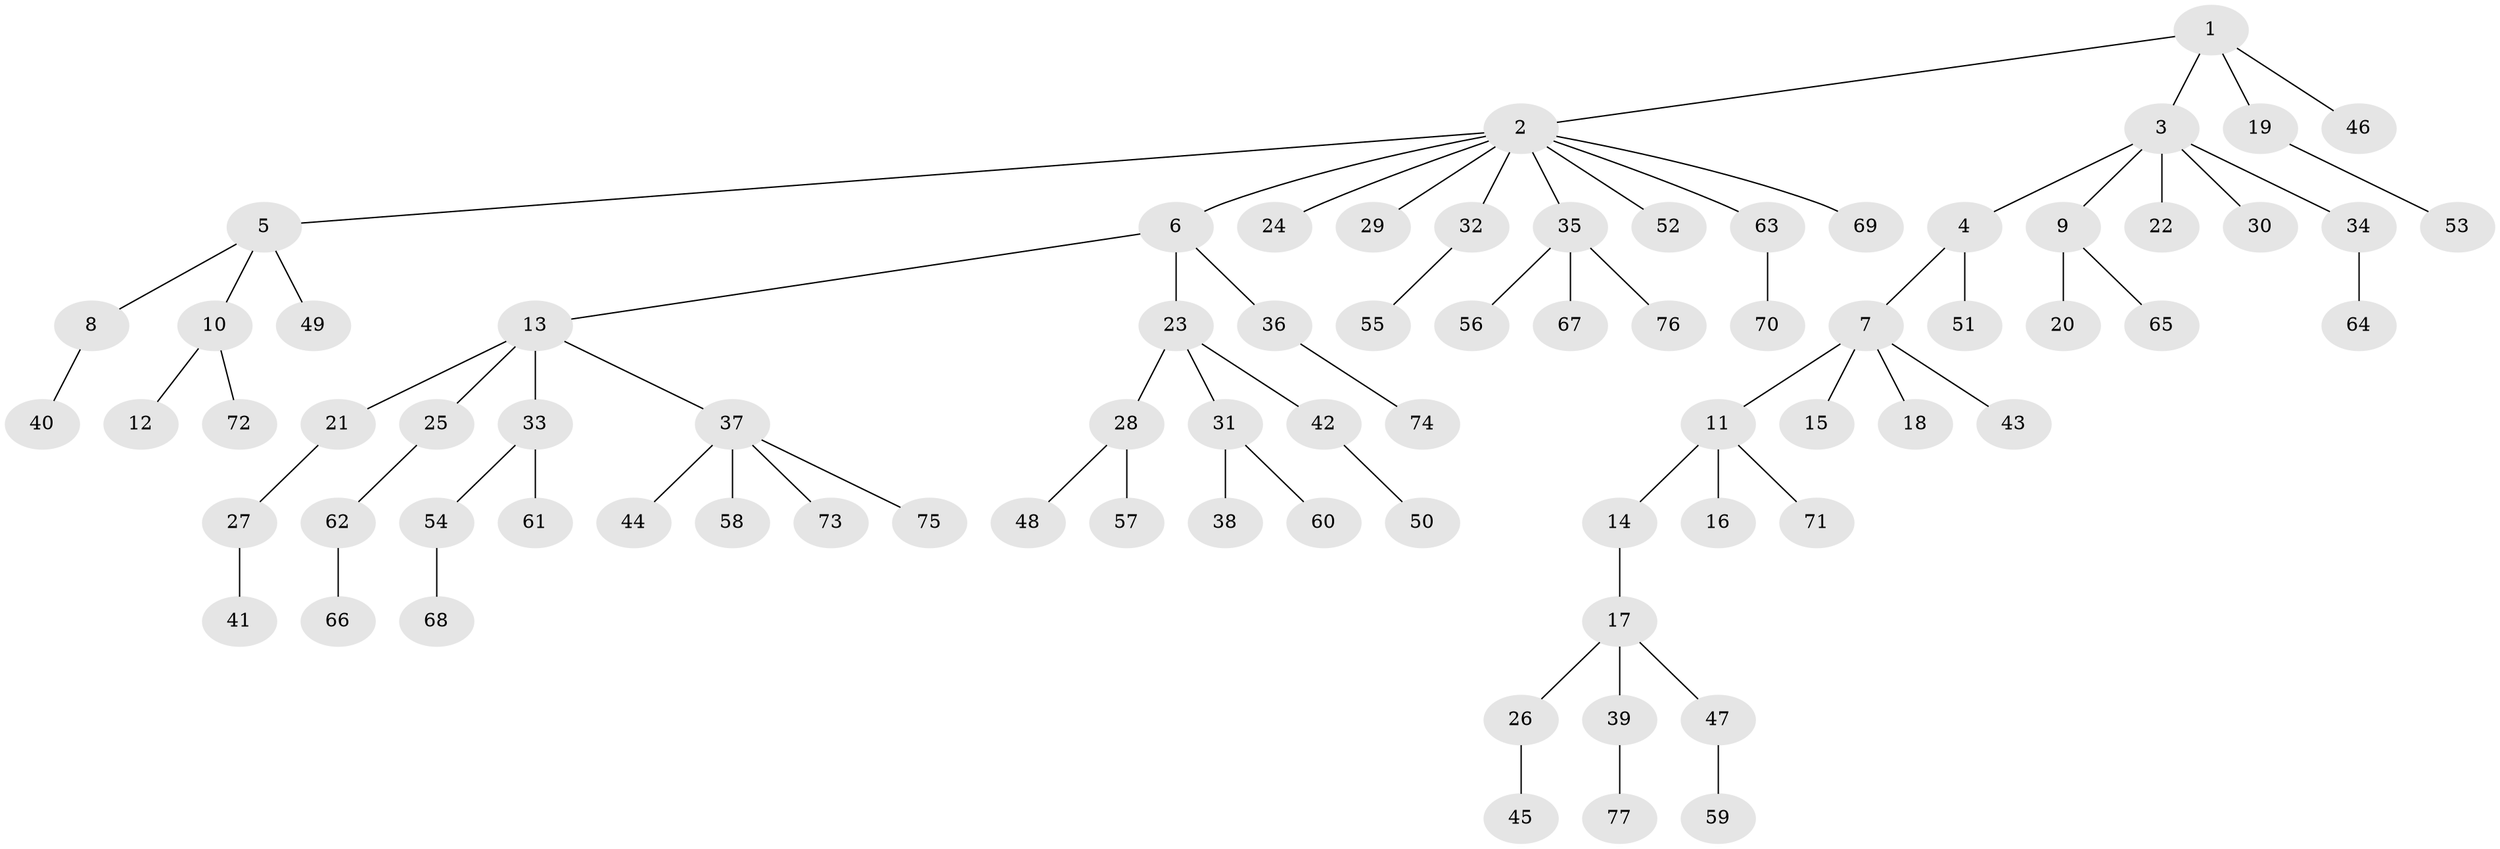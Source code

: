 // coarse degree distribution, {4: 0.09259259259259259, 9: 0.018518518518518517, 7: 0.05555555555555555, 2: 0.16666666666666666, 1: 0.6481481481481481, 3: 0.018518518518518517}
// Generated by graph-tools (version 1.1) at 2025/24/03/03/25 07:24:05]
// undirected, 77 vertices, 76 edges
graph export_dot {
graph [start="1"]
  node [color=gray90,style=filled];
  1;
  2;
  3;
  4;
  5;
  6;
  7;
  8;
  9;
  10;
  11;
  12;
  13;
  14;
  15;
  16;
  17;
  18;
  19;
  20;
  21;
  22;
  23;
  24;
  25;
  26;
  27;
  28;
  29;
  30;
  31;
  32;
  33;
  34;
  35;
  36;
  37;
  38;
  39;
  40;
  41;
  42;
  43;
  44;
  45;
  46;
  47;
  48;
  49;
  50;
  51;
  52;
  53;
  54;
  55;
  56;
  57;
  58;
  59;
  60;
  61;
  62;
  63;
  64;
  65;
  66;
  67;
  68;
  69;
  70;
  71;
  72;
  73;
  74;
  75;
  76;
  77;
  1 -- 2;
  1 -- 3;
  1 -- 19;
  1 -- 46;
  2 -- 5;
  2 -- 6;
  2 -- 24;
  2 -- 29;
  2 -- 32;
  2 -- 35;
  2 -- 52;
  2 -- 63;
  2 -- 69;
  3 -- 4;
  3 -- 9;
  3 -- 22;
  3 -- 30;
  3 -- 34;
  4 -- 7;
  4 -- 51;
  5 -- 8;
  5 -- 10;
  5 -- 49;
  6 -- 13;
  6 -- 23;
  6 -- 36;
  7 -- 11;
  7 -- 15;
  7 -- 18;
  7 -- 43;
  8 -- 40;
  9 -- 20;
  9 -- 65;
  10 -- 12;
  10 -- 72;
  11 -- 14;
  11 -- 16;
  11 -- 71;
  13 -- 21;
  13 -- 25;
  13 -- 33;
  13 -- 37;
  14 -- 17;
  17 -- 26;
  17 -- 39;
  17 -- 47;
  19 -- 53;
  21 -- 27;
  23 -- 28;
  23 -- 31;
  23 -- 42;
  25 -- 62;
  26 -- 45;
  27 -- 41;
  28 -- 48;
  28 -- 57;
  31 -- 38;
  31 -- 60;
  32 -- 55;
  33 -- 54;
  33 -- 61;
  34 -- 64;
  35 -- 56;
  35 -- 67;
  35 -- 76;
  36 -- 74;
  37 -- 44;
  37 -- 58;
  37 -- 73;
  37 -- 75;
  39 -- 77;
  42 -- 50;
  47 -- 59;
  54 -- 68;
  62 -- 66;
  63 -- 70;
}
